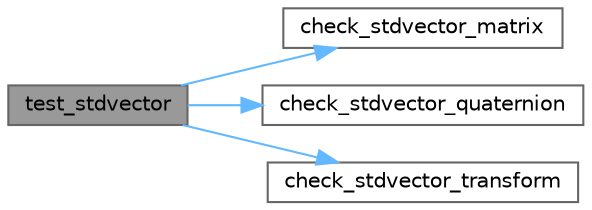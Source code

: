 digraph "test_stdvector"
{
 // LATEX_PDF_SIZE
  bgcolor="transparent";
  edge [fontname=Helvetica,fontsize=10,labelfontname=Helvetica,labelfontsize=10];
  node [fontname=Helvetica,fontsize=10,shape=box,height=0.2,width=0.4];
  rankdir="LR";
  Node1 [id="Node000001",label="test_stdvector",height=0.2,width=0.4,color="gray40", fillcolor="grey60", style="filled", fontcolor="black",tooltip=" "];
  Node1 -> Node2 [id="edge1_Node000001_Node000002",color="steelblue1",style="solid",tooltip=" "];
  Node2 [id="Node000002",label="check_stdvector_matrix",height=0.2,width=0.4,color="grey40", fillcolor="white", style="filled",URL="$stdvector_8cpp.html#a06306316f508d687ec479e1dfebea968",tooltip=" "];
  Node1 -> Node3 [id="edge2_Node000001_Node000003",color="steelblue1",style="solid",tooltip=" "];
  Node3 [id="Node000003",label="check_stdvector_quaternion",height=0.2,width=0.4,color="grey40", fillcolor="white", style="filled",URL="$stdvector_8cpp.html#aa16f2d436c3cac5fbf92a1f1fa161945",tooltip=" "];
  Node1 -> Node4 [id="edge3_Node000001_Node000004",color="steelblue1",style="solid",tooltip=" "];
  Node4 [id="Node000004",label="check_stdvector_transform",height=0.2,width=0.4,color="grey40", fillcolor="white", style="filled",URL="$stdvector_8cpp.html#a17459ab221776d239782fb8dff37adbe",tooltip=" "];
}
